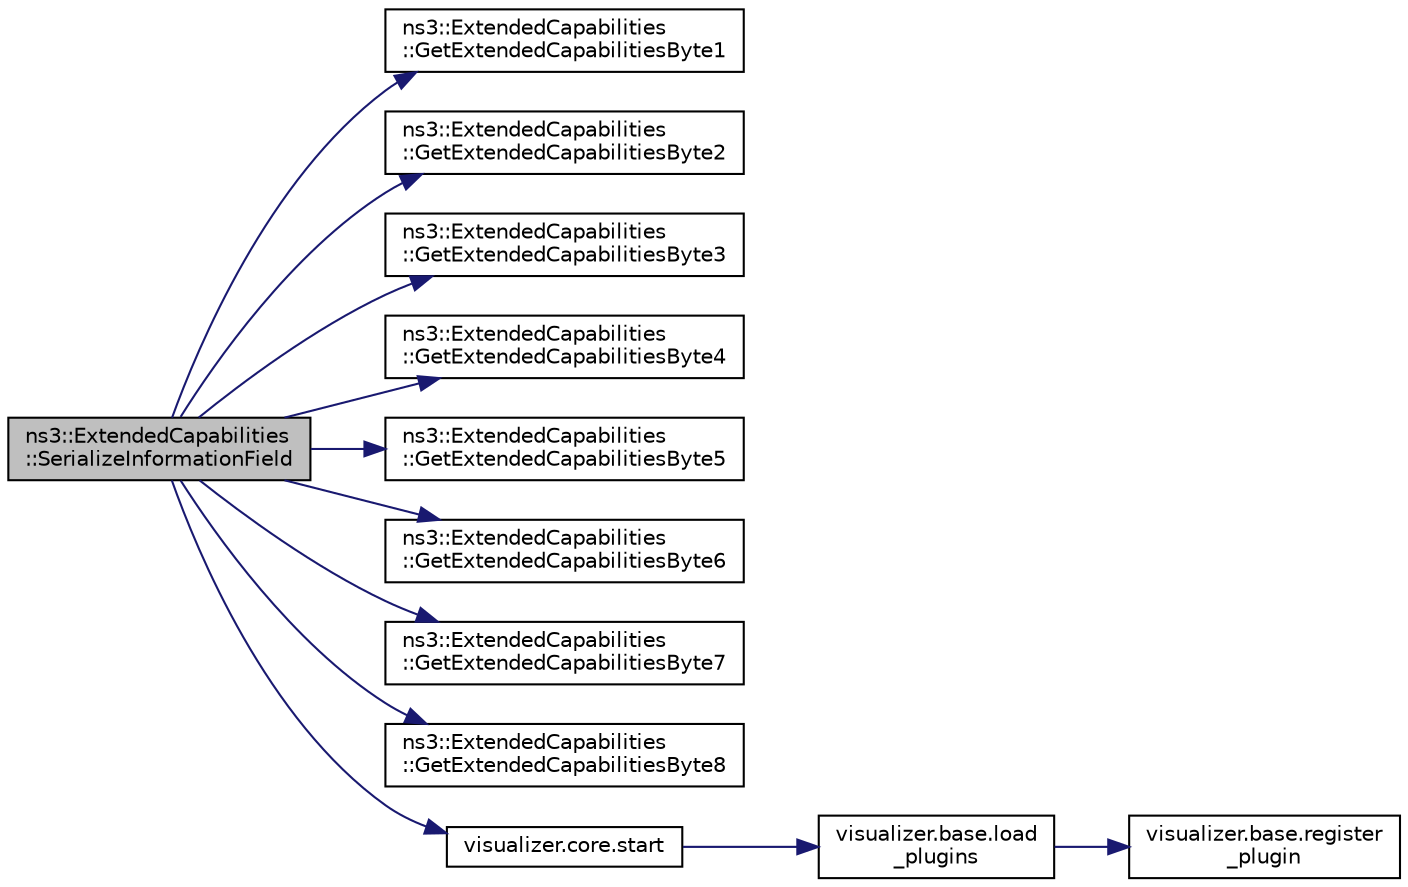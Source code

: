 digraph "ns3::ExtendedCapabilities::SerializeInformationField"
{
 // LATEX_PDF_SIZE
  edge [fontname="Helvetica",fontsize="10",labelfontname="Helvetica",labelfontsize="10"];
  node [fontname="Helvetica",fontsize="10",shape=record];
  rankdir="LR";
  Node1 [label="ns3::ExtendedCapabilities\l::SerializeInformationField",height=0.2,width=0.4,color="black", fillcolor="grey75", style="filled", fontcolor="black",tooltip="Serialize information (i.e., the body of the IE, not including the Element ID and length octets)"];
  Node1 -> Node2 [color="midnightblue",fontsize="10",style="solid",fontname="Helvetica"];
  Node2 [label="ns3::ExtendedCapabilities\l::GetExtendedCapabilitiesByte1",height=0.2,width=0.4,color="black", fillcolor="white", style="filled",URL="$classns3_1_1_extended_capabilities.html#aac02ff612bd03ad886f37976d135fc0c",tooltip="Return the first byte in the Extended Capabilities information element."];
  Node1 -> Node3 [color="midnightblue",fontsize="10",style="solid",fontname="Helvetica"];
  Node3 [label="ns3::ExtendedCapabilities\l::GetExtendedCapabilitiesByte2",height=0.2,width=0.4,color="black", fillcolor="white", style="filled",URL="$classns3_1_1_extended_capabilities.html#ae32756767fb64257571b492f214856a3",tooltip="Return the second byte in the Extended Capabilities information element."];
  Node1 -> Node4 [color="midnightblue",fontsize="10",style="solid",fontname="Helvetica"];
  Node4 [label="ns3::ExtendedCapabilities\l::GetExtendedCapabilitiesByte3",height=0.2,width=0.4,color="black", fillcolor="white", style="filled",URL="$classns3_1_1_extended_capabilities.html#ad25cdfc38fa17fd7fde5930eb1f2b2c2",tooltip="Return the third byte in the Extended Capabilities information element."];
  Node1 -> Node5 [color="midnightblue",fontsize="10",style="solid",fontname="Helvetica"];
  Node5 [label="ns3::ExtendedCapabilities\l::GetExtendedCapabilitiesByte4",height=0.2,width=0.4,color="black", fillcolor="white", style="filled",URL="$classns3_1_1_extended_capabilities.html#a07bce0273c335dfefc7cd9eeb145c22b",tooltip="Return the fourth byte in the Extended Capabilities information element."];
  Node1 -> Node6 [color="midnightblue",fontsize="10",style="solid",fontname="Helvetica"];
  Node6 [label="ns3::ExtendedCapabilities\l::GetExtendedCapabilitiesByte5",height=0.2,width=0.4,color="black", fillcolor="white", style="filled",URL="$classns3_1_1_extended_capabilities.html#ad17b5b74c9c78c396b1cc9b5832df20c",tooltip="Return the fifth byte in the Extended Capabilities information element."];
  Node1 -> Node7 [color="midnightblue",fontsize="10",style="solid",fontname="Helvetica"];
  Node7 [label="ns3::ExtendedCapabilities\l::GetExtendedCapabilitiesByte6",height=0.2,width=0.4,color="black", fillcolor="white", style="filled",URL="$classns3_1_1_extended_capabilities.html#ae9a1ce5b31f55c55188293a28a9d6279",tooltip="Return the sixth byte in the Extended Capabilities information element."];
  Node1 -> Node8 [color="midnightblue",fontsize="10",style="solid",fontname="Helvetica"];
  Node8 [label="ns3::ExtendedCapabilities\l::GetExtendedCapabilitiesByte7",height=0.2,width=0.4,color="black", fillcolor="white", style="filled",URL="$classns3_1_1_extended_capabilities.html#aa2010bbcf8e0c91f92a364634f843b13",tooltip="Return the seventh byte in the Extended Capabilities information element."];
  Node1 -> Node9 [color="midnightblue",fontsize="10",style="solid",fontname="Helvetica"];
  Node9 [label="ns3::ExtendedCapabilities\l::GetExtendedCapabilitiesByte8",height=0.2,width=0.4,color="black", fillcolor="white", style="filled",URL="$classns3_1_1_extended_capabilities.html#a41a724966f4bec647e7edd8e925ecce1",tooltip="Return the eighth byte in the Extended Capabilities information element."];
  Node1 -> Node10 [color="midnightblue",fontsize="10",style="solid",fontname="Helvetica"];
  Node10 [label="visualizer.core.start",height=0.2,width=0.4,color="black", fillcolor="white", style="filled",URL="$namespacevisualizer_1_1core.html#a2a35e5d8a34af358b508dac8635754e0",tooltip=" "];
  Node10 -> Node11 [color="midnightblue",fontsize="10",style="solid",fontname="Helvetica"];
  Node11 [label="visualizer.base.load\l_plugins",height=0.2,width=0.4,color="black", fillcolor="white", style="filled",URL="$namespacevisualizer_1_1base.html#ad171497a5ff1afe0a73bedaebf35448f",tooltip=" "];
  Node11 -> Node12 [color="midnightblue",fontsize="10",style="solid",fontname="Helvetica"];
  Node12 [label="visualizer.base.register\l_plugin",height=0.2,width=0.4,color="black", fillcolor="white", style="filled",URL="$namespacevisualizer_1_1base.html#a6b0ffcff1e17ec4027496f50177e5b9e",tooltip=" "];
}
